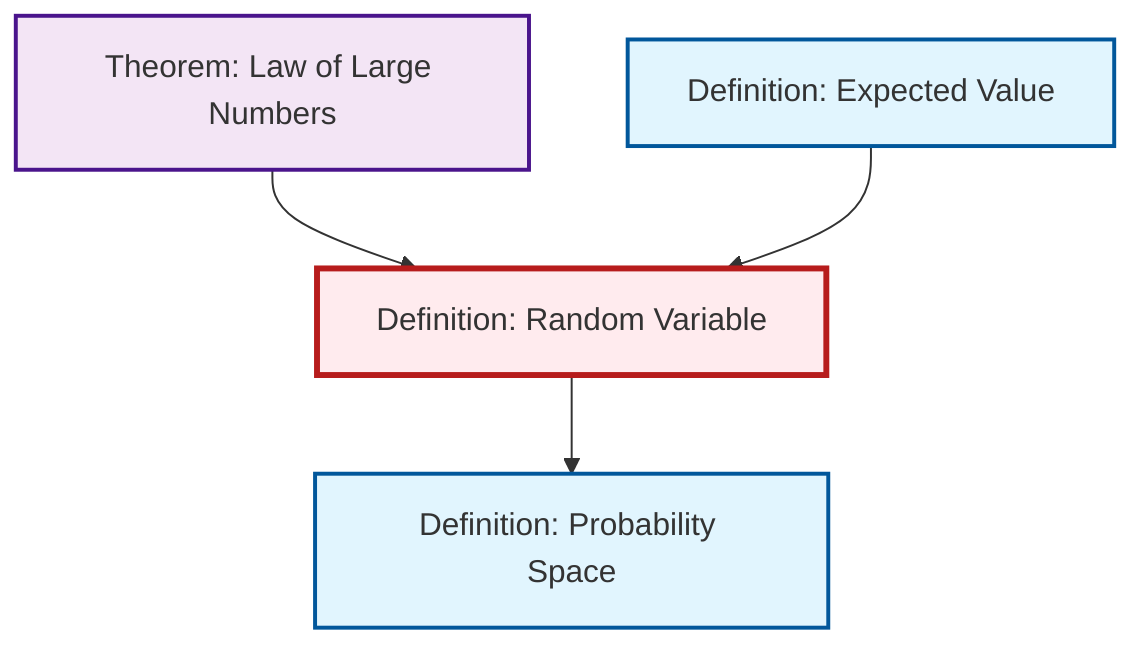 graph TD
    classDef definition fill:#e1f5fe,stroke:#01579b,stroke-width:2px
    classDef theorem fill:#f3e5f5,stroke:#4a148c,stroke-width:2px
    classDef axiom fill:#fff3e0,stroke:#e65100,stroke-width:2px
    classDef example fill:#e8f5e9,stroke:#1b5e20,stroke-width:2px
    classDef current fill:#ffebee,stroke:#b71c1c,stroke-width:3px
    def-random-variable["Definition: Random Variable"]:::definition
    def-probability-space["Definition: Probability Space"]:::definition
    def-expectation["Definition: Expected Value"]:::definition
    thm-law-of-large-numbers["Theorem: Law of Large Numbers"]:::theorem
    thm-law-of-large-numbers --> def-random-variable
    def-random-variable --> def-probability-space
    def-expectation --> def-random-variable
    class def-random-variable current